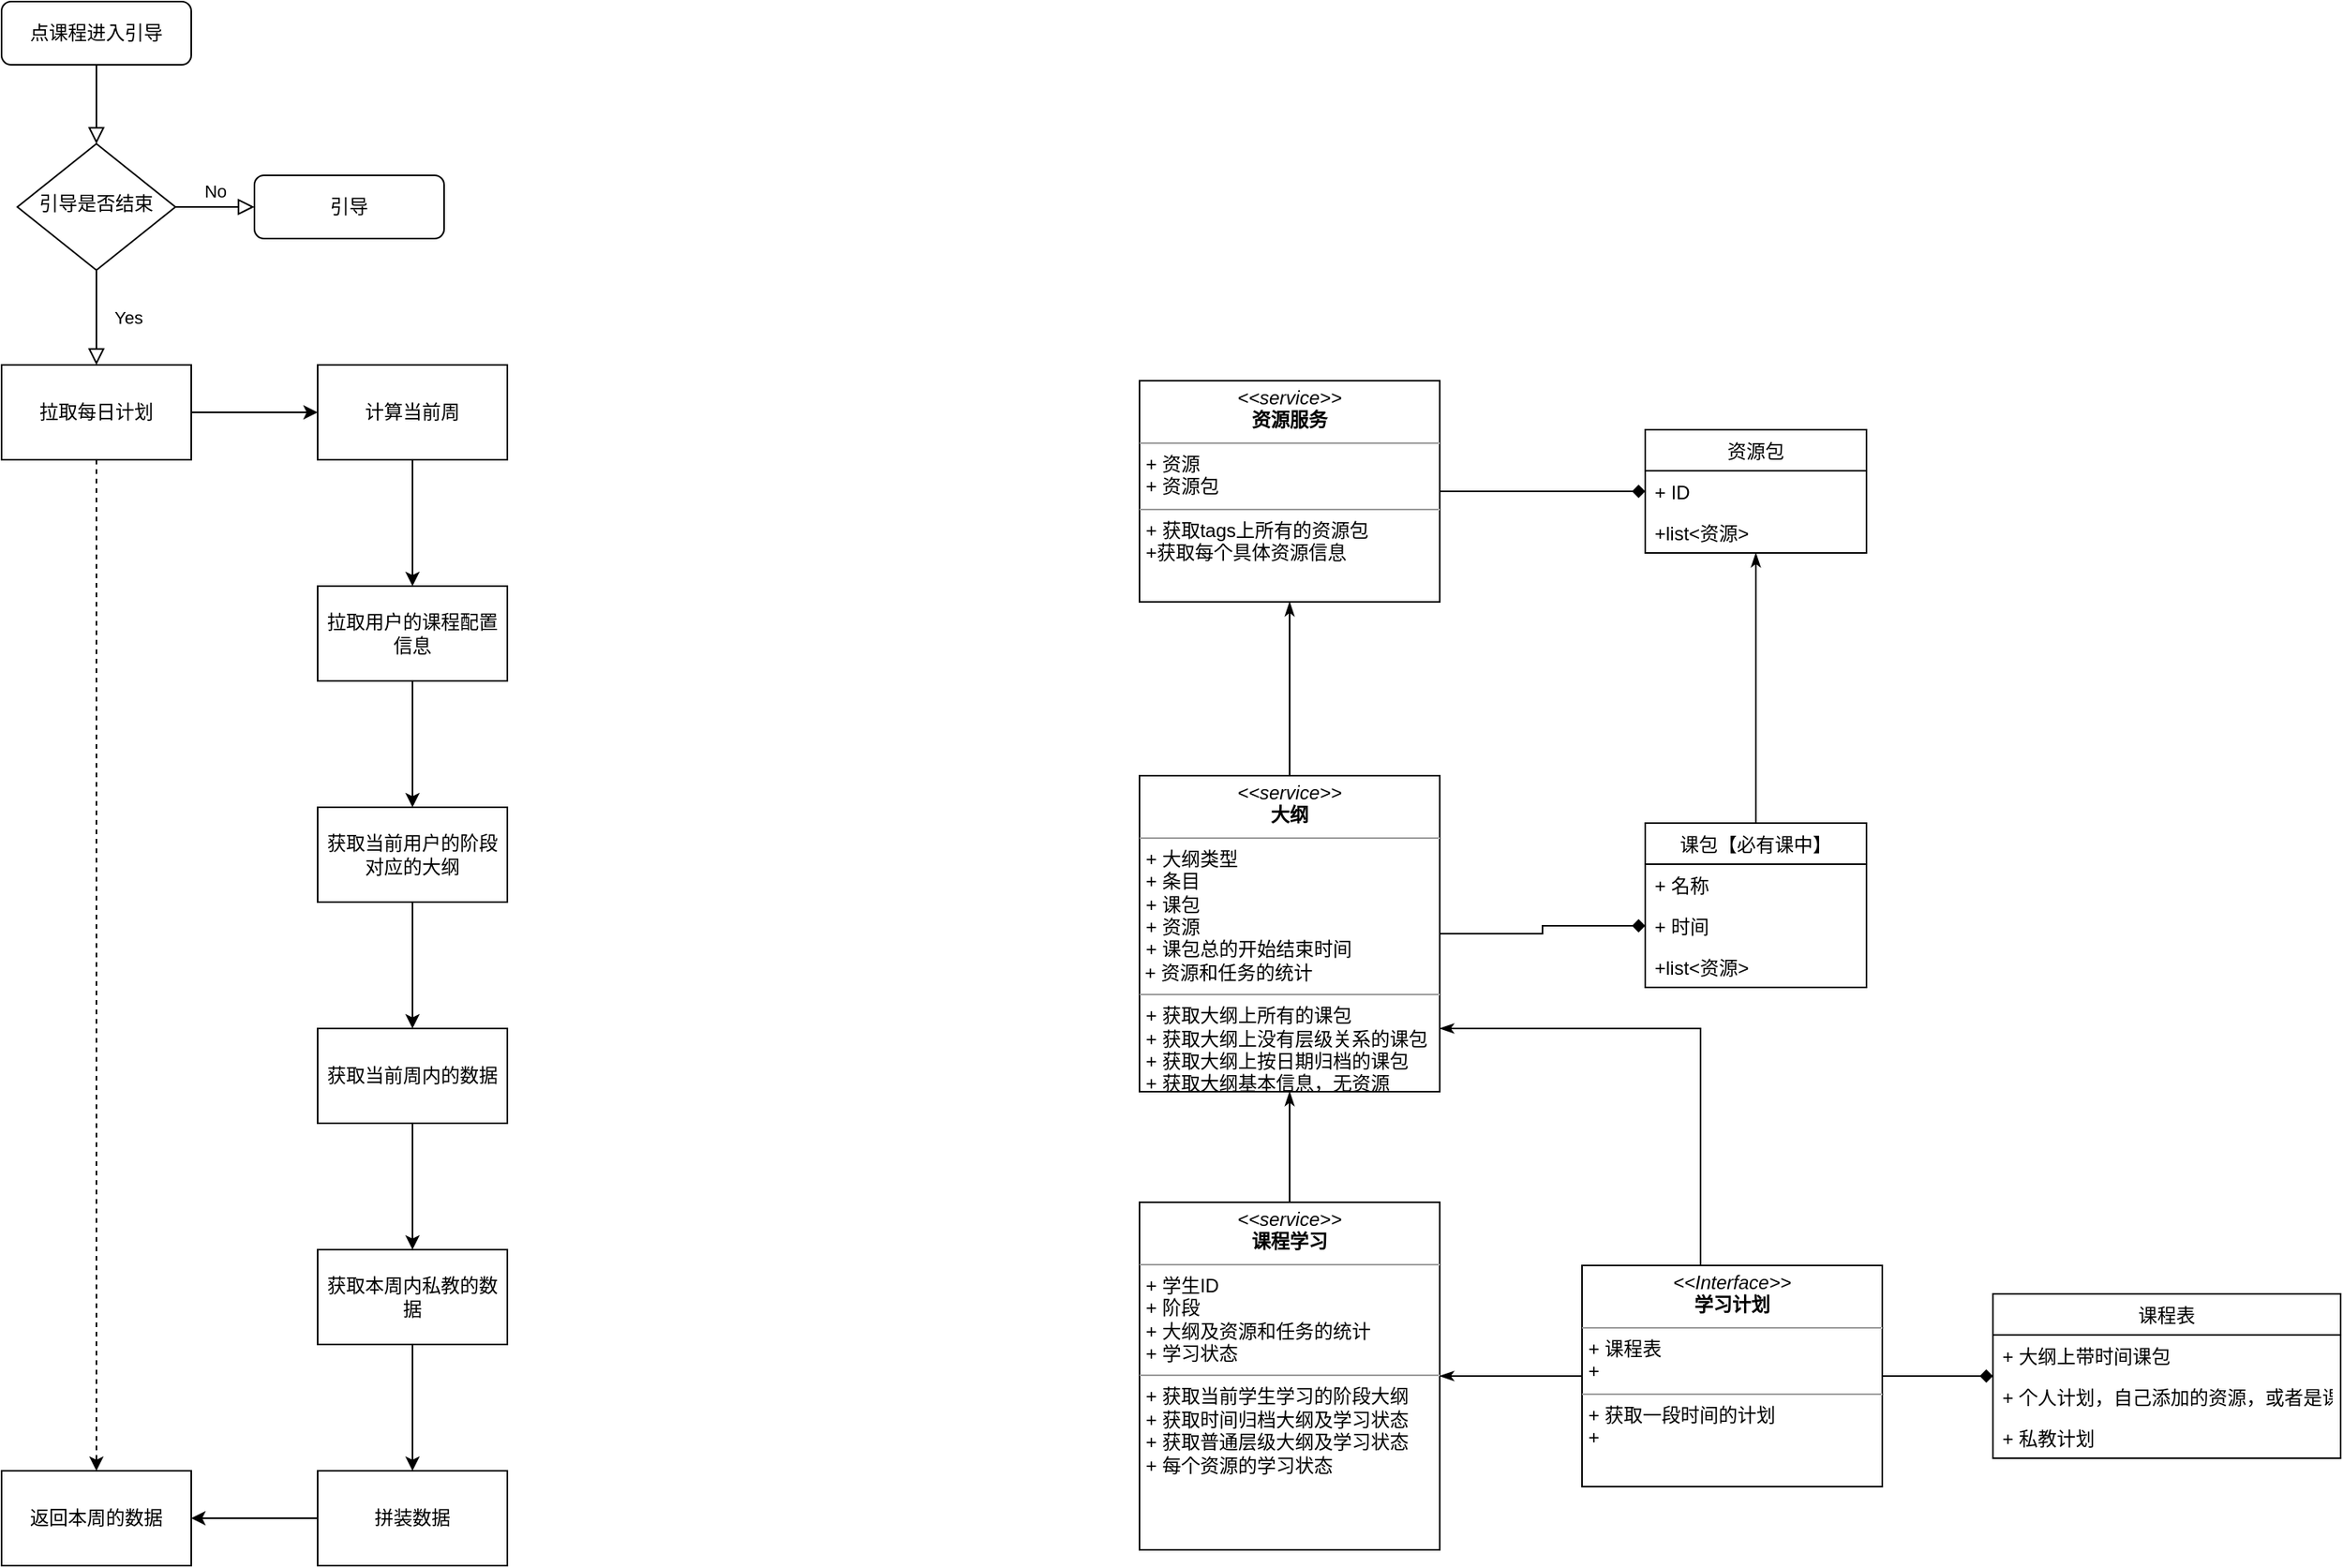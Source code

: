 <mxfile version="14.1.1" type="github">
  <diagram id="C5RBs43oDa-KdzZeNtuy" name="Page-1">
    <mxGraphModel dx="1422" dy="762" grid="1" gridSize="10" guides="1" tooltips="1" connect="1" arrows="1" fold="1" page="1" pageScale="1" pageWidth="827" pageHeight="1169" math="0" shadow="0">
      <root>
        <mxCell id="WIyWlLk6GJQsqaUBKTNV-0" />
        <mxCell id="WIyWlLk6GJQsqaUBKTNV-1" parent="WIyWlLk6GJQsqaUBKTNV-0" />
        <mxCell id="WIyWlLk6GJQsqaUBKTNV-2" value="" style="rounded=0;html=1;jettySize=auto;orthogonalLoop=1;fontSize=11;endArrow=block;endFill=0;endSize=8;strokeWidth=1;shadow=0;labelBackgroundColor=none;edgeStyle=orthogonalEdgeStyle;" parent="WIyWlLk6GJQsqaUBKTNV-1" source="WIyWlLk6GJQsqaUBKTNV-3" target="WIyWlLk6GJQsqaUBKTNV-6" edge="1">
          <mxGeometry relative="1" as="geometry" />
        </mxCell>
        <mxCell id="WIyWlLk6GJQsqaUBKTNV-3" value="点课程进入引导" style="rounded=1;whiteSpace=wrap;html=1;fontSize=12;glass=0;strokeWidth=1;shadow=0;" parent="WIyWlLk6GJQsqaUBKTNV-1" vertex="1">
          <mxGeometry x="160" y="80" width="120" height="40" as="geometry" />
        </mxCell>
        <mxCell id="WIyWlLk6GJQsqaUBKTNV-4" value="Yes" style="rounded=0;html=1;jettySize=auto;orthogonalLoop=1;fontSize=11;endArrow=block;endFill=0;endSize=8;strokeWidth=1;shadow=0;labelBackgroundColor=none;edgeStyle=orthogonalEdgeStyle;entryX=0.5;entryY=0;entryDx=0;entryDy=0;" parent="WIyWlLk6GJQsqaUBKTNV-1" source="WIyWlLk6GJQsqaUBKTNV-6" target="58U677NeKVBxzKTok-jc-2" edge="1">
          <mxGeometry y="20" relative="1" as="geometry">
            <mxPoint as="offset" />
            <mxPoint x="220" y="290" as="targetPoint" />
          </mxGeometry>
        </mxCell>
        <mxCell id="WIyWlLk6GJQsqaUBKTNV-5" value="No" style="edgeStyle=orthogonalEdgeStyle;rounded=0;html=1;jettySize=auto;orthogonalLoop=1;fontSize=11;endArrow=block;endFill=0;endSize=8;strokeWidth=1;shadow=0;labelBackgroundColor=none;" parent="WIyWlLk6GJQsqaUBKTNV-1" source="WIyWlLk6GJQsqaUBKTNV-6" target="WIyWlLk6GJQsqaUBKTNV-7" edge="1">
          <mxGeometry y="10" relative="1" as="geometry">
            <mxPoint as="offset" />
          </mxGeometry>
        </mxCell>
        <mxCell id="WIyWlLk6GJQsqaUBKTNV-6" value="引导是否结束" style="rhombus;whiteSpace=wrap;html=1;shadow=0;fontFamily=Helvetica;fontSize=12;align=center;strokeWidth=1;spacing=6;spacingTop=-4;" parent="WIyWlLk6GJQsqaUBKTNV-1" vertex="1">
          <mxGeometry x="170" y="170" width="100" height="80" as="geometry" />
        </mxCell>
        <mxCell id="WIyWlLk6GJQsqaUBKTNV-7" value="引导" style="rounded=1;whiteSpace=wrap;html=1;fontSize=12;glass=0;strokeWidth=1;shadow=0;" parent="WIyWlLk6GJQsqaUBKTNV-1" vertex="1">
          <mxGeometry x="320" y="190" width="120" height="40" as="geometry" />
        </mxCell>
        <mxCell id="58U677NeKVBxzKTok-jc-4" value="" style="edgeStyle=orthogonalEdgeStyle;rounded=0;orthogonalLoop=1;jettySize=auto;html=1;" parent="WIyWlLk6GJQsqaUBKTNV-1" source="58U677NeKVBxzKTok-jc-2" target="58U677NeKVBxzKTok-jc-3" edge="1">
          <mxGeometry relative="1" as="geometry" />
        </mxCell>
        <mxCell id="58U677NeKVBxzKTok-jc-14" value="" style="edgeStyle=orthogonalEdgeStyle;orthogonalLoop=1;jettySize=auto;html=1;rounded=0;dashed=1;" parent="WIyWlLk6GJQsqaUBKTNV-1" source="58U677NeKVBxzKTok-jc-2" target="58U677NeKVBxzKTok-jc-13" edge="1">
          <mxGeometry relative="1" as="geometry" />
        </mxCell>
        <mxCell id="58U677NeKVBxzKTok-jc-2" value="拉取每日计划" style="rounded=0;whiteSpace=wrap;html=1;" parent="WIyWlLk6GJQsqaUBKTNV-1" vertex="1">
          <mxGeometry x="160" y="310" width="120" height="60" as="geometry" />
        </mxCell>
        <mxCell id="58U677NeKVBxzKTok-jc-6" value="" style="edgeStyle=orthogonalEdgeStyle;rounded=0;orthogonalLoop=1;jettySize=auto;html=1;" parent="WIyWlLk6GJQsqaUBKTNV-1" source="58U677NeKVBxzKTok-jc-3" target="58U677NeKVBxzKTok-jc-5" edge="1">
          <mxGeometry relative="1" as="geometry" />
        </mxCell>
        <mxCell id="58U677NeKVBxzKTok-jc-3" value="计算当前周" style="rounded=0;whiteSpace=wrap;html=1;" parent="WIyWlLk6GJQsqaUBKTNV-1" vertex="1">
          <mxGeometry x="360" y="310" width="120" height="60" as="geometry" />
        </mxCell>
        <mxCell id="58U677NeKVBxzKTok-jc-8" value="" style="edgeStyle=orthogonalEdgeStyle;rounded=0;orthogonalLoop=1;jettySize=auto;html=1;" parent="WIyWlLk6GJQsqaUBKTNV-1" source="58U677NeKVBxzKTok-jc-5" target="58U677NeKVBxzKTok-jc-7" edge="1">
          <mxGeometry relative="1" as="geometry" />
        </mxCell>
        <mxCell id="58U677NeKVBxzKTok-jc-5" value="拉取用户的课程配置信息" style="rounded=0;whiteSpace=wrap;html=1;" parent="WIyWlLk6GJQsqaUBKTNV-1" vertex="1">
          <mxGeometry x="360" y="450" width="120" height="60" as="geometry" />
        </mxCell>
        <mxCell id="58U677NeKVBxzKTok-jc-10" value="" style="edgeStyle=orthogonalEdgeStyle;rounded=0;orthogonalLoop=1;jettySize=auto;html=1;" parent="WIyWlLk6GJQsqaUBKTNV-1" source="58U677NeKVBxzKTok-jc-7" target="58U677NeKVBxzKTok-jc-9" edge="1">
          <mxGeometry relative="1" as="geometry" />
        </mxCell>
        <mxCell id="58U677NeKVBxzKTok-jc-7" value="获取当前用户的阶段对应的大纲" style="rounded=0;whiteSpace=wrap;html=1;" parent="WIyWlLk6GJQsqaUBKTNV-1" vertex="1">
          <mxGeometry x="360" y="590" width="120" height="60" as="geometry" />
        </mxCell>
        <mxCell id="58U677NeKVBxzKTok-jc-16" value="" style="edgeStyle=orthogonalEdgeStyle;rounded=0;orthogonalLoop=1;jettySize=auto;html=1;" parent="WIyWlLk6GJQsqaUBKTNV-1" source="58U677NeKVBxzKTok-jc-9" target="58U677NeKVBxzKTok-jc-15" edge="1">
          <mxGeometry relative="1" as="geometry" />
        </mxCell>
        <mxCell id="58U677NeKVBxzKTok-jc-9" value="获取当前周内的数据" style="rounded=0;whiteSpace=wrap;html=1;" parent="WIyWlLk6GJQsqaUBKTNV-1" vertex="1">
          <mxGeometry x="360" y="730" width="120" height="60" as="geometry" />
        </mxCell>
        <mxCell id="58U677NeKVBxzKTok-jc-13" value="返回本周的数据" style="rounded=0;whiteSpace=wrap;html=1;" parent="WIyWlLk6GJQsqaUBKTNV-1" vertex="1">
          <mxGeometry x="160" y="1010" width="120" height="60" as="geometry" />
        </mxCell>
        <mxCell id="58U677NeKVBxzKTok-jc-19" value="" style="edgeStyle=orthogonalEdgeStyle;rounded=0;orthogonalLoop=1;jettySize=auto;html=1;strokeColor=#000000;" parent="WIyWlLk6GJQsqaUBKTNV-1" source="58U677NeKVBxzKTok-jc-15" target="58U677NeKVBxzKTok-jc-18" edge="1">
          <mxGeometry relative="1" as="geometry" />
        </mxCell>
        <mxCell id="58U677NeKVBxzKTok-jc-15" value="获取本周内私教的数据" style="rounded=0;whiteSpace=wrap;html=1;" parent="WIyWlLk6GJQsqaUBKTNV-1" vertex="1">
          <mxGeometry x="360" y="870" width="120" height="60" as="geometry" />
        </mxCell>
        <mxCell id="58U677NeKVBxzKTok-jc-20" value="" style="edgeStyle=orthogonalEdgeStyle;rounded=0;orthogonalLoop=1;jettySize=auto;html=1;strokeColor=#000000;" parent="WIyWlLk6GJQsqaUBKTNV-1" source="58U677NeKVBxzKTok-jc-18" target="58U677NeKVBxzKTok-jc-13" edge="1">
          <mxGeometry relative="1" as="geometry" />
        </mxCell>
        <mxCell id="58U677NeKVBxzKTok-jc-18" value="拼装数据" style="rounded=0;whiteSpace=wrap;html=1;" parent="WIyWlLk6GJQsqaUBKTNV-1" vertex="1">
          <mxGeometry x="360" y="1010" width="120" height="60" as="geometry" />
        </mxCell>
        <mxCell id="yJ6tnFPKZODvPNcvVxbj-24" value="" style="edgeStyle=orthogonalEdgeStyle;rounded=0;orthogonalLoop=1;jettySize=auto;html=1;endArrow=classicThin;endFill=1;exitX=0;exitY=0.5;exitDx=0;exitDy=0;" edge="1" parent="WIyWlLk6GJQsqaUBKTNV-1" source="yJ6tnFPKZODvPNcvVxbj-26" target="yJ6tnFPKZODvPNcvVxbj-21">
          <mxGeometry relative="1" as="geometry">
            <mxPoint x="1140" y="950" as="sourcePoint" />
          </mxGeometry>
        </mxCell>
        <mxCell id="yJ6tnFPKZODvPNcvVxbj-25" style="edgeStyle=orthogonalEdgeStyle;rounded=0;orthogonalLoop=1;jettySize=auto;html=1;endArrow=classicThin;endFill=1;" edge="1" parent="WIyWlLk6GJQsqaUBKTNV-1" target="yJ6tnFPKZODvPNcvVxbj-22">
          <mxGeometry relative="1" as="geometry">
            <mxPoint x="1235" y="880" as="sourcePoint" />
            <Array as="points">
              <mxPoint x="1235" y="730" />
            </Array>
          </mxGeometry>
        </mxCell>
        <mxCell id="yJ6tnFPKZODvPNcvVxbj-1" value="课程表" style="swimlane;fontStyle=0;childLayout=stackLayout;horizontal=1;startSize=26;fillColor=none;horizontalStack=0;resizeParent=1;resizeParentMax=0;resizeLast=0;collapsible=1;marginBottom=0;" vertex="1" parent="WIyWlLk6GJQsqaUBKTNV-1">
          <mxGeometry x="1420" y="898" width="220" height="104" as="geometry" />
        </mxCell>
        <mxCell id="yJ6tnFPKZODvPNcvVxbj-2" value="+ 大纲上带时间课包" style="text;strokeColor=none;fillColor=none;align=left;verticalAlign=top;spacingLeft=4;spacingRight=4;overflow=hidden;rotatable=0;points=[[0,0.5],[1,0.5]];portConstraint=eastwest;" vertex="1" parent="yJ6tnFPKZODvPNcvVxbj-1">
          <mxGeometry y="26" width="220" height="26" as="geometry" />
        </mxCell>
        <mxCell id="yJ6tnFPKZODvPNcvVxbj-3" value="+ 个人计划，自己添加的资源，或者是课包" style="text;strokeColor=none;fillColor=none;align=left;verticalAlign=top;spacingLeft=4;spacingRight=4;overflow=hidden;rotatable=0;points=[[0,0.5],[1,0.5]];portConstraint=eastwest;" vertex="1" parent="yJ6tnFPKZODvPNcvVxbj-1">
          <mxGeometry y="52" width="220" height="26" as="geometry" />
        </mxCell>
        <mxCell id="yJ6tnFPKZODvPNcvVxbj-4" value="+ 私教计划" style="text;strokeColor=none;fillColor=none;align=left;verticalAlign=top;spacingLeft=4;spacingRight=4;overflow=hidden;rotatable=0;points=[[0,0.5],[1,0.5]];portConstraint=eastwest;" vertex="1" parent="yJ6tnFPKZODvPNcvVxbj-1">
          <mxGeometry y="78" width="220" height="26" as="geometry" />
        </mxCell>
        <mxCell id="yJ6tnFPKZODvPNcvVxbj-20" value="" style="edgeStyle=orthogonalEdgeStyle;rounded=0;orthogonalLoop=1;jettySize=auto;html=1;endArrow=classicThin;endFill=1;" edge="1" parent="WIyWlLk6GJQsqaUBKTNV-1" source="yJ6tnFPKZODvPNcvVxbj-22" target="yJ6tnFPKZODvPNcvVxbj-19">
          <mxGeometry relative="1" as="geometry">
            <mxPoint x="975" y="567" as="sourcePoint" />
          </mxGeometry>
        </mxCell>
        <mxCell id="yJ6tnFPKZODvPNcvVxbj-16" value="" style="edgeStyle=orthogonalEdgeStyle;rounded=0;orthogonalLoop=1;jettySize=auto;html=1;endArrow=classicThin;endFill=1;exitX=0.5;exitY=0;exitDx=0;exitDy=0;" edge="1" parent="WIyWlLk6GJQsqaUBKTNV-1" source="yJ6tnFPKZODvPNcvVxbj-7" target="yJ6tnFPKZODvPNcvVxbj-12">
          <mxGeometry relative="1" as="geometry" />
        </mxCell>
        <mxCell id="yJ6tnFPKZODvPNcvVxbj-7" value="课包【必有课中】" style="swimlane;fontStyle=0;childLayout=stackLayout;horizontal=1;startSize=26;fillColor=none;horizontalStack=0;resizeParent=1;resizeParentMax=0;resizeLast=0;collapsible=1;marginBottom=0;" vertex="1" parent="WIyWlLk6GJQsqaUBKTNV-1">
          <mxGeometry x="1200" y="600" width="140" height="104" as="geometry" />
        </mxCell>
        <mxCell id="yJ6tnFPKZODvPNcvVxbj-8" value="+ 名称" style="text;strokeColor=none;fillColor=none;align=left;verticalAlign=top;spacingLeft=4;spacingRight=4;overflow=hidden;rotatable=0;points=[[0,0.5],[1,0.5]];portConstraint=eastwest;" vertex="1" parent="yJ6tnFPKZODvPNcvVxbj-7">
          <mxGeometry y="26" width="140" height="26" as="geometry" />
        </mxCell>
        <mxCell id="yJ6tnFPKZODvPNcvVxbj-9" value="+ 时间" style="text;strokeColor=none;fillColor=none;align=left;verticalAlign=top;spacingLeft=4;spacingRight=4;overflow=hidden;rotatable=0;points=[[0,0.5],[1,0.5]];portConstraint=eastwest;" vertex="1" parent="yJ6tnFPKZODvPNcvVxbj-7">
          <mxGeometry y="52" width="140" height="26" as="geometry" />
        </mxCell>
        <mxCell id="yJ6tnFPKZODvPNcvVxbj-10" value="+list&lt;资源&gt;" style="text;strokeColor=none;fillColor=none;align=left;verticalAlign=top;spacingLeft=4;spacingRight=4;overflow=hidden;rotatable=0;points=[[0,0.5],[1,0.5]];portConstraint=eastwest;" vertex="1" parent="yJ6tnFPKZODvPNcvVxbj-7">
          <mxGeometry y="78" width="140" height="26" as="geometry" />
        </mxCell>
        <mxCell id="yJ6tnFPKZODvPNcvVxbj-12" value="资源包" style="swimlane;fontStyle=0;childLayout=stackLayout;horizontal=1;startSize=26;fillColor=none;horizontalStack=0;resizeParent=1;resizeParentMax=0;resizeLast=0;collapsible=1;marginBottom=0;" vertex="1" parent="WIyWlLk6GJQsqaUBKTNV-1">
          <mxGeometry x="1200" y="351" width="140" height="78" as="geometry" />
        </mxCell>
        <mxCell id="yJ6tnFPKZODvPNcvVxbj-13" value="+ ID" style="text;strokeColor=none;fillColor=none;align=left;verticalAlign=top;spacingLeft=4;spacingRight=4;overflow=hidden;rotatable=0;points=[[0,0.5],[1,0.5]];portConstraint=eastwest;" vertex="1" parent="yJ6tnFPKZODvPNcvVxbj-12">
          <mxGeometry y="26" width="140" height="26" as="geometry" />
        </mxCell>
        <mxCell id="yJ6tnFPKZODvPNcvVxbj-15" value="+list&lt;资源&gt;" style="text;strokeColor=none;fillColor=none;align=left;verticalAlign=top;spacingLeft=4;spacingRight=4;overflow=hidden;rotatable=0;points=[[0,0.5],[1,0.5]];portConstraint=eastwest;" vertex="1" parent="yJ6tnFPKZODvPNcvVxbj-12">
          <mxGeometry y="52" width="140" height="26" as="geometry" />
        </mxCell>
        <mxCell id="yJ6tnFPKZODvPNcvVxbj-29" style="edgeStyle=orthogonalEdgeStyle;rounded=0;orthogonalLoop=1;jettySize=auto;html=1;endArrow=diamond;endFill=1;" edge="1" parent="WIyWlLk6GJQsqaUBKTNV-1" source="yJ6tnFPKZODvPNcvVxbj-19" target="yJ6tnFPKZODvPNcvVxbj-12">
          <mxGeometry relative="1" as="geometry" />
        </mxCell>
        <mxCell id="yJ6tnFPKZODvPNcvVxbj-19" value="&lt;p style=&quot;margin: 0px ; margin-top: 4px ; text-align: center&quot;&gt;&lt;i&gt;&amp;lt;&amp;lt;service&amp;gt;&amp;gt;&lt;/i&gt;&lt;br&gt;&lt;b&gt;资源服务&lt;/b&gt;&lt;br&gt;&lt;/p&gt;&lt;hr size=&quot;1&quot;&gt;&lt;p style=&quot;margin: 0px ; margin-left: 4px&quot;&gt;+&amp;nbsp;资源&lt;br&gt;+&amp;nbsp;资源包&lt;/p&gt;&lt;hr size=&quot;1&quot;&gt;&lt;p style=&quot;margin: 0px ; margin-left: 4px&quot;&gt;+ 获取tags上所有的资源包&lt;br&gt;+获取每个具体资源信息&lt;/p&gt;" style="verticalAlign=top;align=left;overflow=fill;fontSize=12;fontFamily=Helvetica;html=1;" vertex="1" parent="WIyWlLk6GJQsqaUBKTNV-1">
          <mxGeometry x="880" y="320" width="190" height="140" as="geometry" />
        </mxCell>
        <mxCell id="yJ6tnFPKZODvPNcvVxbj-23" value="" style="edgeStyle=orthogonalEdgeStyle;rounded=0;orthogonalLoop=1;jettySize=auto;html=1;endArrow=classicThin;endFill=1;" edge="1" parent="WIyWlLk6GJQsqaUBKTNV-1" source="yJ6tnFPKZODvPNcvVxbj-21" target="yJ6tnFPKZODvPNcvVxbj-22">
          <mxGeometry relative="1" as="geometry" />
        </mxCell>
        <mxCell id="yJ6tnFPKZODvPNcvVxbj-21" value="&lt;p style=&quot;margin: 0px ; margin-top: 4px ; text-align: center&quot;&gt;&lt;i&gt;&amp;lt;&amp;lt;service&amp;gt;&amp;gt;&lt;/i&gt;&lt;br&gt;&lt;b&gt;课程学习&lt;/b&gt;&lt;br&gt;&lt;/p&gt;&lt;hr size=&quot;1&quot;&gt;&lt;p style=&quot;margin: 0px ; margin-left: 4px&quot;&gt;+&amp;nbsp;学生ID&lt;br&gt;+&amp;nbsp;阶段&lt;/p&gt;&lt;p style=&quot;margin: 0px ; margin-left: 4px&quot;&gt;+&amp;nbsp;大纲及资源和任务的统计&lt;/p&gt;&lt;p style=&quot;margin: 0px ; margin-left: 4px&quot;&gt;+&amp;nbsp;学习状态&lt;/p&gt;&lt;hr size=&quot;1&quot;&gt;&lt;p style=&quot;margin: 0px ; margin-left: 4px&quot;&gt;+ 获取当前学生学习的阶段大纲&lt;/p&gt;&lt;p style=&quot;margin: 0px ; margin-left: 4px&quot;&gt;+&amp;nbsp;获取时间归档大纲及学习状态&lt;/p&gt;&lt;p style=&quot;margin: 0px ; margin-left: 4px&quot;&gt;+&amp;nbsp;获取普通层级大纲及学习状态&lt;br&gt;+&amp;nbsp;每个资源的学习状态&lt;/p&gt;" style="verticalAlign=top;align=left;overflow=fill;fontSize=12;fontFamily=Helvetica;html=1;" vertex="1" parent="WIyWlLk6GJQsqaUBKTNV-1">
          <mxGeometry x="880" y="840" width="190" height="220" as="geometry" />
        </mxCell>
        <mxCell id="yJ6tnFPKZODvPNcvVxbj-28" style="edgeStyle=orthogonalEdgeStyle;rounded=0;orthogonalLoop=1;jettySize=auto;html=1;entryX=0;entryY=0.5;entryDx=0;entryDy=0;endArrow=diamond;endFill=1;" edge="1" parent="WIyWlLk6GJQsqaUBKTNV-1" source="yJ6tnFPKZODvPNcvVxbj-22" target="yJ6tnFPKZODvPNcvVxbj-9">
          <mxGeometry relative="1" as="geometry" />
        </mxCell>
        <mxCell id="yJ6tnFPKZODvPNcvVxbj-22" value="&lt;p style=&quot;margin: 0px ; margin-top: 4px ; text-align: center&quot;&gt;&lt;i&gt;&amp;lt;&amp;lt;service&amp;gt;&amp;gt;&lt;/i&gt;&lt;br&gt;&lt;b&gt;大纲&lt;/b&gt;&lt;/p&gt;&lt;hr size=&quot;1&quot;&gt;&lt;p style=&quot;margin: 0px ; margin-left: 4px&quot;&gt;+&amp;nbsp;大纲类型&lt;br&gt;+&amp;nbsp;条目&lt;/p&gt;&lt;p style=&quot;margin: 0px ; margin-left: 4px&quot;&gt;+&amp;nbsp;课包&lt;/p&gt;&lt;p style=&quot;margin: 0px ; margin-left: 4px&quot;&gt;+&amp;nbsp;资源&lt;/p&gt;&lt;p style=&quot;margin: 0px ; margin-left: 4px&quot;&gt;+&amp;nbsp;课包总的开始结束时间&lt;/p&gt;&amp;nbsp;+ 资源和任务的统计&lt;hr size=&quot;1&quot;&gt;&lt;p style=&quot;margin: 0px ; margin-left: 4px&quot;&gt;+ 获取大纲上所有的课包&lt;br&gt;+&amp;nbsp;获取大纲上没有层级关系的课包&lt;/p&gt;&lt;p style=&quot;margin: 0px ; margin-left: 4px&quot;&gt;+&amp;nbsp;获取大纲上按日期归档的课包&lt;/p&gt;&lt;p style=&quot;margin: 0px ; margin-left: 4px&quot;&gt;+ 获取大纲基本信息，无资源&lt;/p&gt;" style="verticalAlign=top;align=left;overflow=fill;fontSize=12;fontFamily=Helvetica;html=1;" vertex="1" parent="WIyWlLk6GJQsqaUBKTNV-1">
          <mxGeometry x="880" y="570" width="190" height="200" as="geometry" />
        </mxCell>
        <mxCell id="yJ6tnFPKZODvPNcvVxbj-27" style="edgeStyle=orthogonalEdgeStyle;rounded=0;orthogonalLoop=1;jettySize=auto;html=1;endArrow=diamond;endFill=1;" edge="1" parent="WIyWlLk6GJQsqaUBKTNV-1" source="yJ6tnFPKZODvPNcvVxbj-26" target="yJ6tnFPKZODvPNcvVxbj-1">
          <mxGeometry relative="1" as="geometry" />
        </mxCell>
        <mxCell id="yJ6tnFPKZODvPNcvVxbj-26" value="&lt;p style=&quot;margin: 0px ; margin-top: 4px ; text-align: center&quot;&gt;&lt;i&gt;&amp;lt;&amp;lt;Interface&amp;gt;&amp;gt;&lt;/i&gt;&lt;br&gt;&lt;b&gt;学习计划&lt;/b&gt;&lt;/p&gt;&lt;hr size=&quot;1&quot;&gt;&lt;p style=&quot;margin: 0px ; margin-left: 4px&quot;&gt;+&amp;nbsp;课程表&lt;br&gt;+&amp;nbsp;&lt;/p&gt;&lt;hr size=&quot;1&quot;&gt;&lt;p style=&quot;margin: 0px ; margin-left: 4px&quot;&gt;+&amp;nbsp;获取一段时间的计划&lt;/p&gt;&lt;p style=&quot;margin: 0px ; margin-left: 4px&quot;&gt;+&lt;/p&gt;" style="verticalAlign=top;align=left;overflow=fill;fontSize=12;fontFamily=Helvetica;html=1;" vertex="1" parent="WIyWlLk6GJQsqaUBKTNV-1">
          <mxGeometry x="1160" y="880" width="190" height="140" as="geometry" />
        </mxCell>
      </root>
    </mxGraphModel>
  </diagram>
</mxfile>
